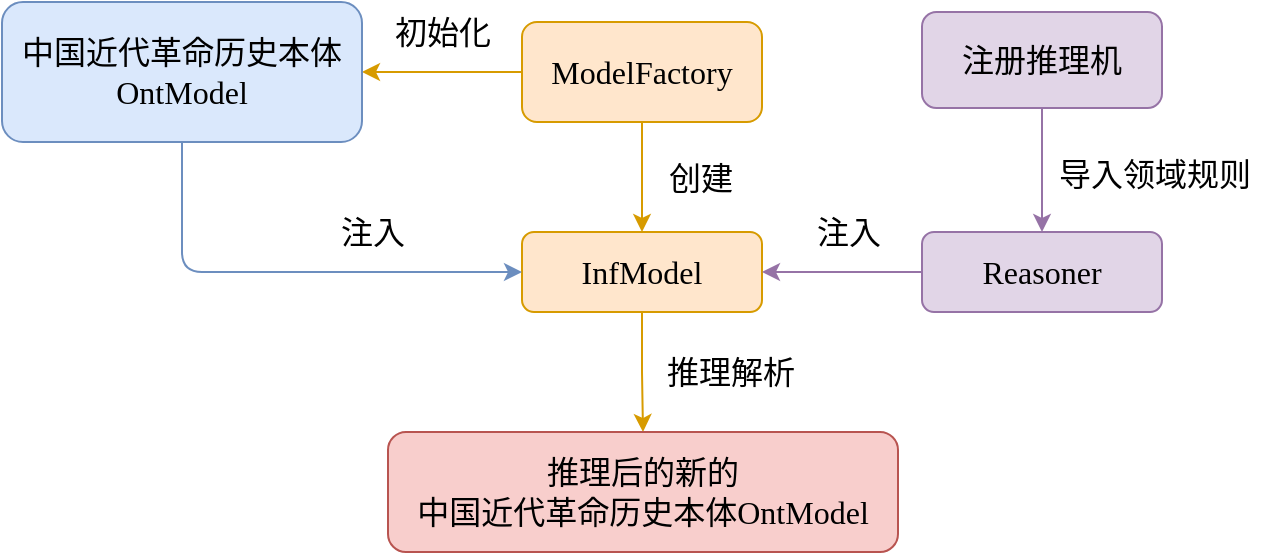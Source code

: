 <mxfile version="17.4.6" type="github">
  <diagram id="WQNO_lLr4skyFglbsmTy" name="Page-1">
    <mxGraphModel dx="1422" dy="738" grid="1" gridSize="10" guides="1" tooltips="1" connect="1" arrows="1" fold="1" page="1" pageScale="1" pageWidth="827" pageHeight="1169" math="0" shadow="0">
      <root>
        <mxCell id="0" />
        <mxCell id="1" parent="0" />
        <mxCell id="PFUNsMOFEMGX8q9Rj1pk-10" style="edgeStyle=orthogonalEdgeStyle;rounded=0;orthogonalLoop=1;jettySize=auto;html=1;exitX=0;exitY=0.5;exitDx=0;exitDy=0;fontFamily=Times New Roman;fontSize=16;strokeWidth=1;fontStyle=0;fillColor=#ffe6cc;strokeColor=#d79b00;" parent="1" source="PFUNsMOFEMGX8q9Rj1pk-1" target="PFUNsMOFEMGX8q9Rj1pk-9" edge="1">
          <mxGeometry relative="1" as="geometry" />
        </mxCell>
        <mxCell id="PFUNsMOFEMGX8q9Rj1pk-14" style="edgeStyle=orthogonalEdgeStyle;rounded=0;orthogonalLoop=1;jettySize=auto;html=1;exitX=0.5;exitY=1;exitDx=0;exitDy=0;entryX=0.5;entryY=0;entryDx=0;entryDy=0;fontFamily=Times New Roman;fontSize=16;strokeWidth=1;fontStyle=0;fillColor=#ffe6cc;strokeColor=#d79b00;" parent="1" source="PFUNsMOFEMGX8q9Rj1pk-1" target="PFUNsMOFEMGX8q9Rj1pk-2" edge="1">
          <mxGeometry relative="1" as="geometry" />
        </mxCell>
        <mxCell id="PFUNsMOFEMGX8q9Rj1pk-1" value="&lt;font face=&quot;Times New Roman&quot; style=&quot;font-size: 16px;&quot;&gt;&lt;span style=&quot;line-height: 1.2; font-size: 16px;&quot;&gt;ModelFactory&lt;/span&gt;&lt;/font&gt;" style="rounded=1;whiteSpace=wrap;html=1;strokeWidth=1;fontSize=16;fontStyle=0;fillColor=#ffe6cc;strokeColor=#d79b00;" parent="1" vertex="1">
          <mxGeometry x="270" y="345" width="120" height="50" as="geometry" />
        </mxCell>
        <mxCell id="PFUNsMOFEMGX8q9Rj1pk-21" style="edgeStyle=orthogonalEdgeStyle;rounded=0;orthogonalLoop=1;jettySize=auto;html=1;exitX=0.5;exitY=1;exitDx=0;exitDy=0;fontFamily=Times New Roman;fontSize=16;strokeWidth=1;fontStyle=0;fillColor=#ffe6cc;strokeColor=#d79b00;" parent="1" source="PFUNsMOFEMGX8q9Rj1pk-2" target="PFUNsMOFEMGX8q9Rj1pk-20" edge="1">
          <mxGeometry relative="1" as="geometry" />
        </mxCell>
        <mxCell id="PFUNsMOFEMGX8q9Rj1pk-2" value="&lt;font face=&quot;Times New Roman&quot; style=&quot;font-size: 16px;&quot;&gt;&lt;span style=&quot;line-height: 1.2; font-size: 16px;&quot;&gt;InfModel&lt;/span&gt;&lt;/font&gt;" style="rounded=1;whiteSpace=wrap;html=1;strokeWidth=1;fontSize=16;fontStyle=0;fillColor=#ffe6cc;strokeColor=#d79b00;" parent="1" vertex="1">
          <mxGeometry x="270" y="450" width="120" height="40" as="geometry" />
        </mxCell>
        <mxCell id="PFUNsMOFEMGX8q9Rj1pk-17" style="edgeStyle=orthogonalEdgeStyle;rounded=0;orthogonalLoop=1;jettySize=auto;html=1;exitX=0;exitY=0.5;exitDx=0;exitDy=0;entryX=1;entryY=0.5;entryDx=0;entryDy=0;fontFamily=Times New Roman;fontSize=16;strokeWidth=1;fontStyle=0;fillColor=#e1d5e7;strokeColor=#9673a6;" parent="1" source="PFUNsMOFEMGX8q9Rj1pk-3" target="PFUNsMOFEMGX8q9Rj1pk-2" edge="1">
          <mxGeometry relative="1" as="geometry" />
        </mxCell>
        <mxCell id="PFUNsMOFEMGX8q9Rj1pk-3" value="&lt;font face=&quot;Times New Roman&quot; style=&quot;font-size: 16px;&quot;&gt;&lt;span style=&quot;line-height: 1.2; font-size: 16px;&quot;&gt;Reasoner&lt;/span&gt;&lt;/font&gt;" style="rounded=1;whiteSpace=wrap;html=1;strokeWidth=1;fontSize=16;fontStyle=0;fillColor=#e1d5e7;strokeColor=#9673a6;" parent="1" vertex="1">
          <mxGeometry x="470" y="450" width="120" height="40" as="geometry" />
        </mxCell>
        <mxCell id="PFUNsMOFEMGX8q9Rj1pk-16" style="edgeStyle=orthogonalEdgeStyle;rounded=0;orthogonalLoop=1;jettySize=auto;html=1;exitX=0.5;exitY=1;exitDx=0;exitDy=0;entryX=0.5;entryY=0;entryDx=0;entryDy=0;fontFamily=Times New Roman;fontSize=16;strokeWidth=1;fontStyle=0;fillColor=#e1d5e7;strokeColor=#9673a6;" parent="1" source="PFUNsMOFEMGX8q9Rj1pk-4" target="PFUNsMOFEMGX8q9Rj1pk-3" edge="1">
          <mxGeometry relative="1" as="geometry" />
        </mxCell>
        <mxCell id="PFUNsMOFEMGX8q9Rj1pk-4" value="&lt;span style=&quot;font-size: 16px;&quot;&gt;注册推理机&lt;/span&gt;" style="rounded=1;whiteSpace=wrap;html=1;strokeWidth=1;fontSize=16;fontStyle=0;fillColor=#e1d5e7;strokeColor=#9673a6;" parent="1" vertex="1">
          <mxGeometry x="470" y="340" width="120" height="48" as="geometry" />
        </mxCell>
        <mxCell id="PFUNsMOFEMGX8q9Rj1pk-6" value="&lt;span style=&quot;font-size: 16px;&quot;&gt;导入领域规则&lt;/span&gt;" style="text;html=1;align=center;verticalAlign=middle;resizable=0;points=[];autosize=1;strokeColor=none;fillColor=none;fontSize=16;fontFamily=Times New Roman;strokeWidth=1;fontStyle=0" parent="1" vertex="1">
          <mxGeometry x="531" y="411" width="110" height="20" as="geometry" />
        </mxCell>
        <mxCell id="PFUNsMOFEMGX8q9Rj1pk-12" style="edgeStyle=orthogonalEdgeStyle;rounded=1;orthogonalLoop=1;jettySize=auto;html=1;exitX=0.5;exitY=1;exitDx=0;exitDy=0;entryX=0;entryY=0.5;entryDx=0;entryDy=0;fontFamily=Times New Roman;fontSize=16;strokeWidth=1;fontStyle=0;fillColor=#dae8fc;strokeColor=#6c8ebf;" parent="1" source="PFUNsMOFEMGX8q9Rj1pk-9" target="PFUNsMOFEMGX8q9Rj1pk-2" edge="1">
          <mxGeometry relative="1" as="geometry" />
        </mxCell>
        <mxCell id="PFUNsMOFEMGX8q9Rj1pk-9" value="&lt;font face=&quot;Times New Roman&quot; style=&quot;font-size: 16px&quot;&gt;&lt;span style=&quot;line-height: 1.2 ; font-size: 16px&quot;&gt;中国近代革命历史本体OntModel&lt;/span&gt;&lt;/font&gt;" style="rounded=1;whiteSpace=wrap;html=1;strokeWidth=1;fontSize=16;fontStyle=0;glass=0;fillColor=#dae8fc;strokeColor=#6c8ebf;" parent="1" vertex="1">
          <mxGeometry x="10" y="335" width="180" height="70" as="geometry" />
        </mxCell>
        <mxCell id="PFUNsMOFEMGX8q9Rj1pk-11" value="&lt;span style=&quot;font-size: 16px;&quot;&gt;初始化&lt;/span&gt;" style="text;html=1;align=center;verticalAlign=middle;resizable=0;points=[];autosize=1;strokeColor=none;fillColor=none;fontSize=16;fontFamily=Times New Roman;strokeWidth=1;fontStyle=0" parent="1" vertex="1">
          <mxGeometry x="200" y="340" width="60" height="20" as="geometry" />
        </mxCell>
        <mxCell id="PFUNsMOFEMGX8q9Rj1pk-15" value="&lt;span style=&quot;font-size: 16px;&quot;&gt;创建&lt;/span&gt;" style="text;html=1;align=center;verticalAlign=middle;resizable=0;points=[];autosize=1;strokeColor=none;fillColor=none;fontSize=16;fontFamily=Times New Roman;strokeWidth=1;fontStyle=0" parent="1" vertex="1">
          <mxGeometry x="334" y="413" width="50" height="20" as="geometry" />
        </mxCell>
        <mxCell id="PFUNsMOFEMGX8q9Rj1pk-18" value="&lt;span style=&quot;font-size: 16px;&quot;&gt;注入&lt;/span&gt;" style="text;html=1;align=center;verticalAlign=middle;resizable=0;points=[];autosize=1;strokeColor=none;fillColor=none;fontSize=16;fontFamily=Times New Roman;strokeWidth=1;fontStyle=0" parent="1" vertex="1">
          <mxGeometry x="170" y="440" width="50" height="20" as="geometry" />
        </mxCell>
        <mxCell id="PFUNsMOFEMGX8q9Rj1pk-19" value="&lt;span style=&quot;font-size: 16px;&quot;&gt;注入&lt;/span&gt;" style="text;html=1;align=center;verticalAlign=middle;resizable=0;points=[];autosize=1;strokeColor=none;fillColor=none;fontSize=16;fontFamily=Times New Roman;strokeWidth=1;fontStyle=0" parent="1" vertex="1">
          <mxGeometry x="408" y="440" width="50" height="20" as="geometry" />
        </mxCell>
        <mxCell id="PFUNsMOFEMGX8q9Rj1pk-20" value="&lt;font face=&quot;Times New Roman&quot; style=&quot;font-size: 16px&quot;&gt;&lt;span style=&quot;line-height: 1.2 ; font-size: 16px&quot;&gt;推理后的新的&lt;br style=&quot;font-size: 16px&quot;&gt;中国近代革命历史本体OntModel&lt;/span&gt;&lt;/font&gt;" style="rounded=1;whiteSpace=wrap;html=1;strokeWidth=1;fontSize=16;fontStyle=0;fillColor=#f8cecc;strokeColor=#b85450;" parent="1" vertex="1">
          <mxGeometry x="203" y="550" width="255" height="60" as="geometry" />
        </mxCell>
        <mxCell id="PFUNsMOFEMGX8q9Rj1pk-22" value="&lt;span style=&quot;font-size: 16px;&quot;&gt;推理解析&lt;/span&gt;" style="text;html=1;align=center;verticalAlign=middle;resizable=0;points=[];autosize=1;strokeColor=none;fillColor=none;fontSize=16;fontFamily=Times New Roman;strokeWidth=1;fontStyle=0" parent="1" vertex="1">
          <mxGeometry x="334" y="510" width="80" height="20" as="geometry" />
        </mxCell>
      </root>
    </mxGraphModel>
  </diagram>
</mxfile>
